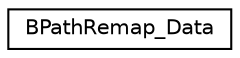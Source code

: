 digraph G
{
  edge [fontname="Helvetica",fontsize="10",labelfontname="Helvetica",labelfontsize="10"];
  node [fontname="Helvetica",fontsize="10",shape=record];
  rankdir=LR;
  Node1 [label="BPathRemap_Data",height=0.2,width=0.4,color="black", fillcolor="white", style="filled",URL="$dc/d79/structBPathRemap__Data.html"];
}
